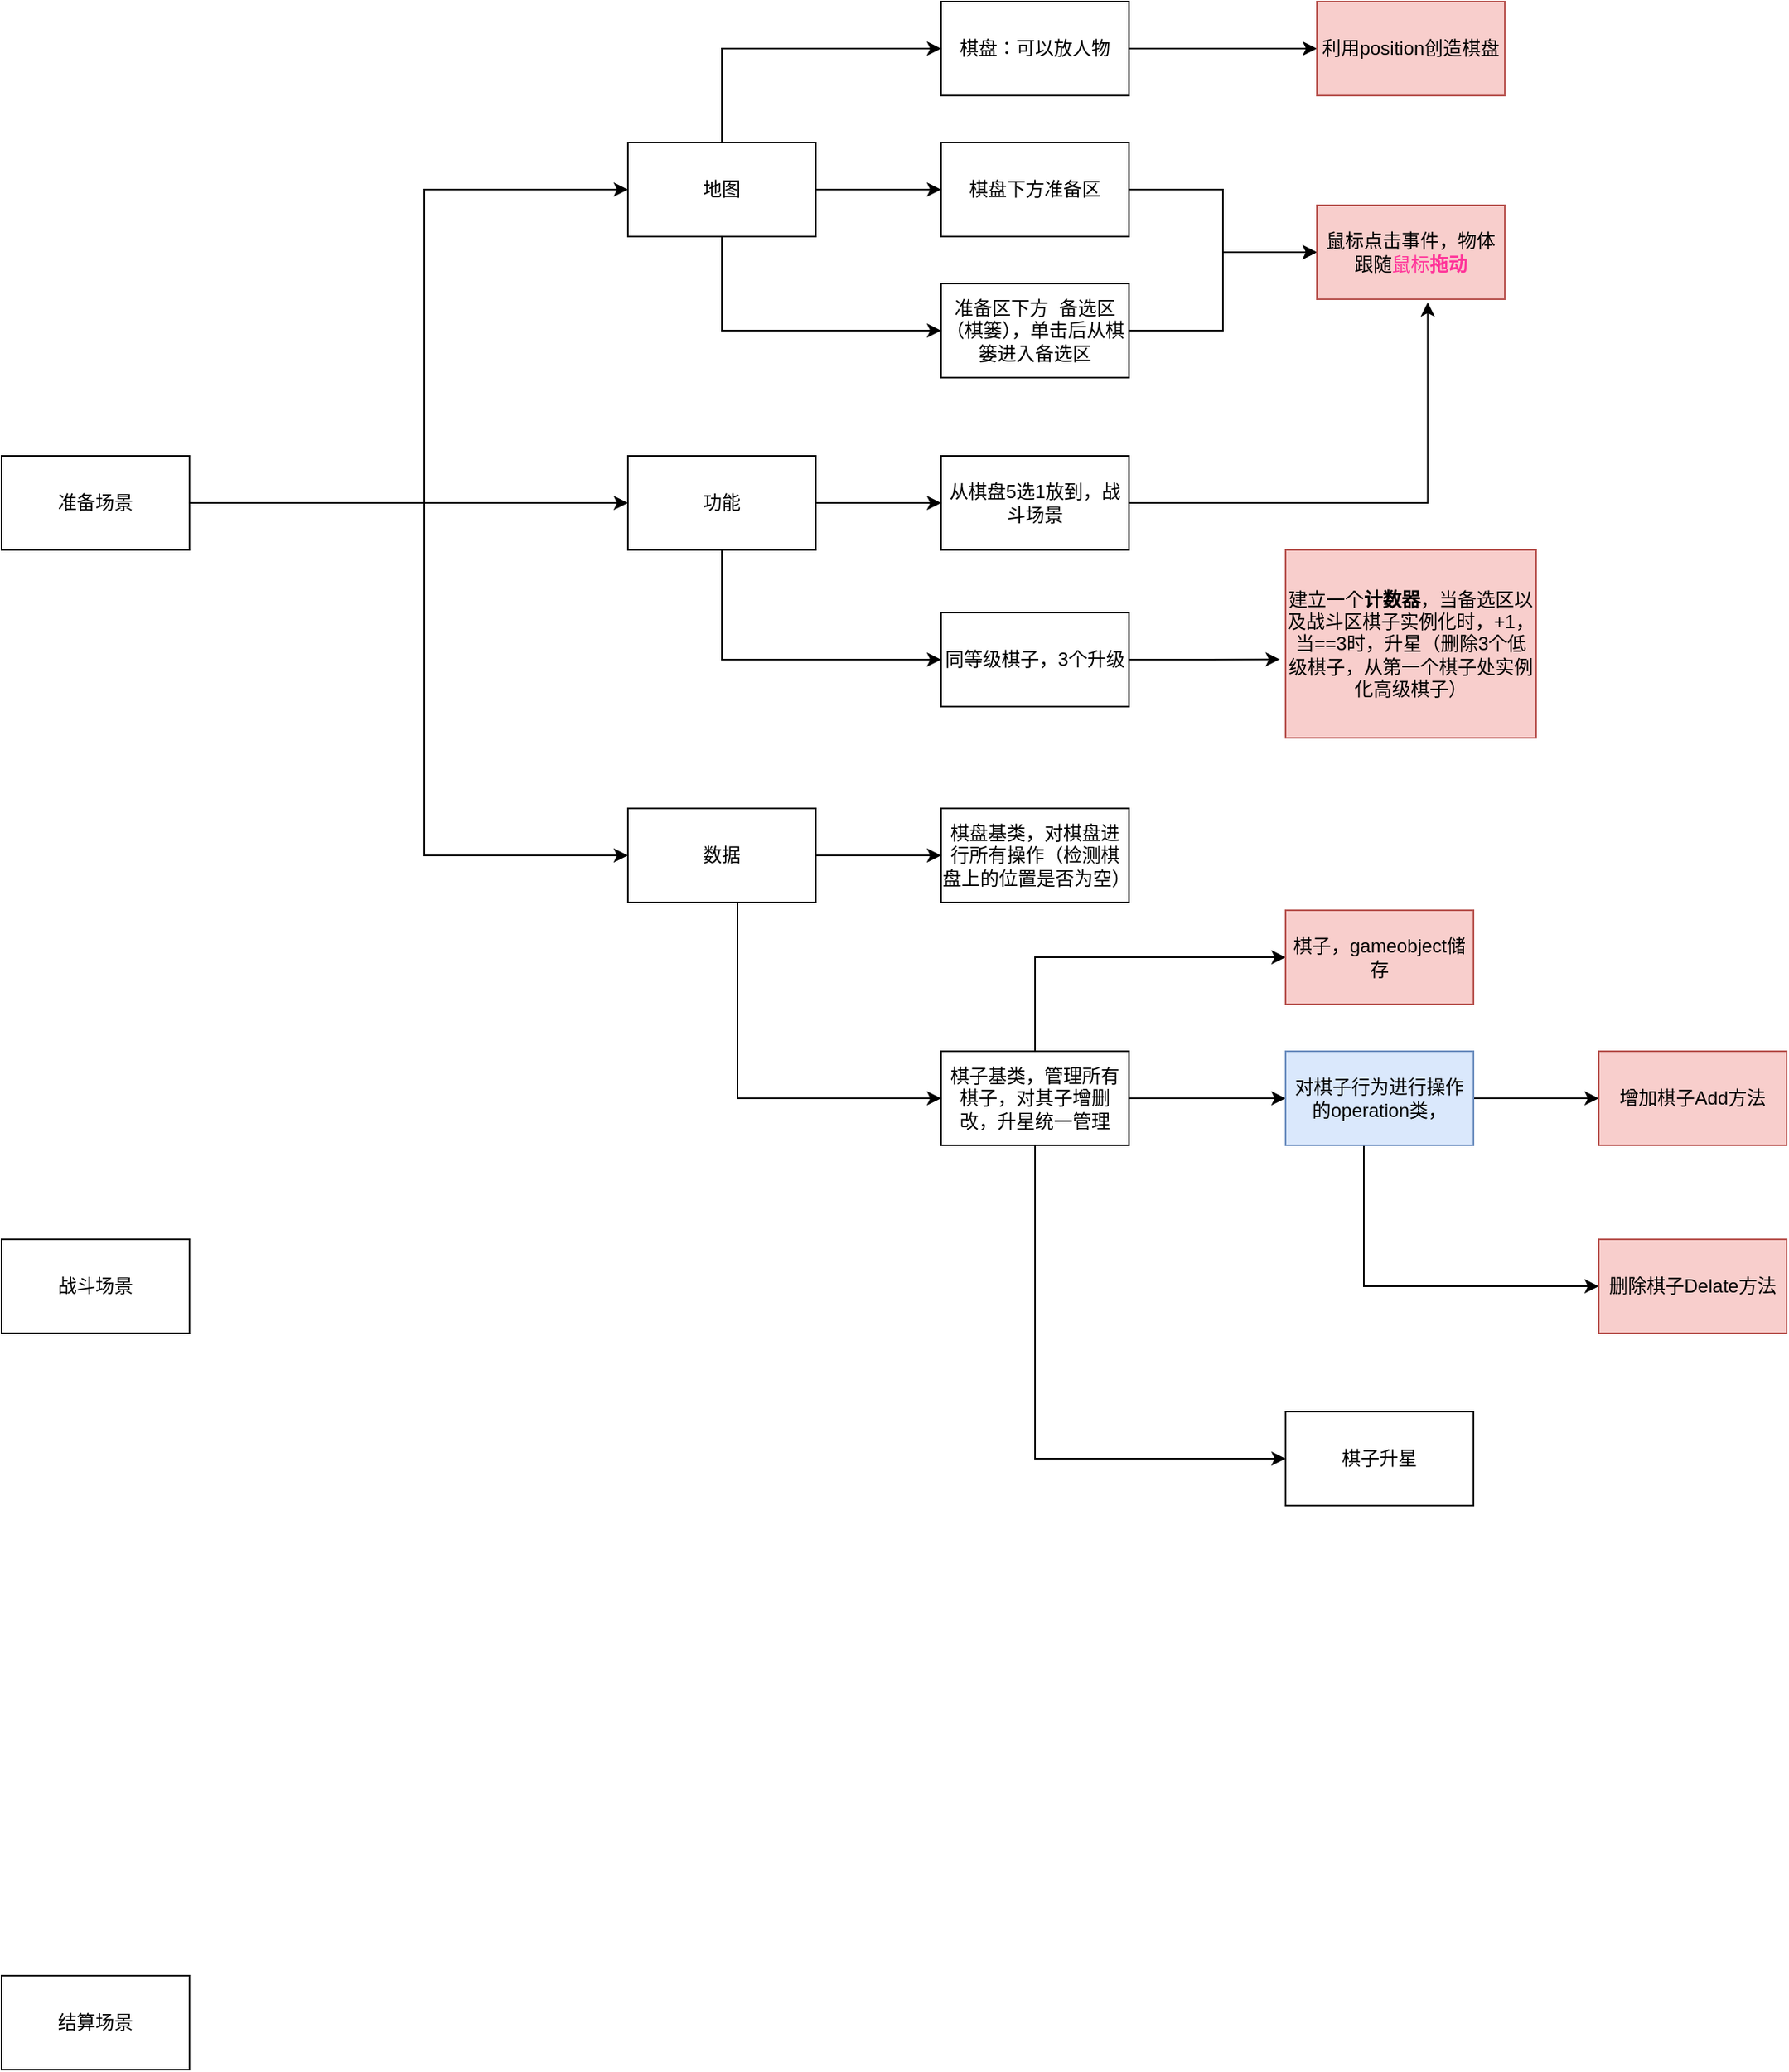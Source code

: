 <mxfile version="12.9.11" type="github">
  <diagram id="PfnLZ4Yy9IKL7zOPjLlb" name="第 1 页">
    <mxGraphModel dx="876" dy="547" grid="1" gridSize="10" guides="1" tooltips="1" connect="1" arrows="1" fold="1" page="1" pageScale="1" pageWidth="827" pageHeight="1169" math="0" shadow="0">
      <root>
        <mxCell id="0" />
        <mxCell id="1" parent="0" />
        <mxCell id="1bm16h6rQD7hzpxAUaoz-2" style="edgeStyle=orthogonalEdgeStyle;rounded=0;orthogonalLoop=1;jettySize=auto;html=1;entryX=0;entryY=0.5;entryDx=0;entryDy=0;" edge="1" parent="1" source="1bm16h6rQD7hzpxAUaoz-5" target="1bm16h6rQD7hzpxAUaoz-34">
          <mxGeometry relative="1" as="geometry">
            <Array as="points">
              <mxPoint x="440" y="330" />
              <mxPoint x="440" y="130" />
            </Array>
          </mxGeometry>
        </mxCell>
        <mxCell id="1bm16h6rQD7hzpxAUaoz-3" style="edgeStyle=orthogonalEdgeStyle;rounded=0;orthogonalLoop=1;jettySize=auto;html=1;entryX=0;entryY=0.5;entryDx=0;entryDy=0;" edge="1" parent="1" source="1bm16h6rQD7hzpxAUaoz-5" target="1bm16h6rQD7hzpxAUaoz-18">
          <mxGeometry relative="1" as="geometry">
            <Array as="points">
              <mxPoint x="440" y="330" />
              <mxPoint x="440" y="555" />
            </Array>
          </mxGeometry>
        </mxCell>
        <mxCell id="1bm16h6rQD7hzpxAUaoz-4" style="edgeStyle=orthogonalEdgeStyle;rounded=0;orthogonalLoop=1;jettySize=auto;html=1;entryX=0;entryY=0.5;entryDx=0;entryDy=0;" edge="1" parent="1" source="1bm16h6rQD7hzpxAUaoz-5" target="1bm16h6rQD7hzpxAUaoz-10">
          <mxGeometry relative="1" as="geometry">
            <Array as="points">
              <mxPoint x="380" y="330" />
              <mxPoint x="380" y="330" />
            </Array>
          </mxGeometry>
        </mxCell>
        <mxCell id="1bm16h6rQD7hzpxAUaoz-5" value="准备场景" style="rounded=0;whiteSpace=wrap;html=1;" vertex="1" parent="1">
          <mxGeometry x="170" y="300" width="120" height="60" as="geometry" />
        </mxCell>
        <mxCell id="1bm16h6rQD7hzpxAUaoz-6" value="战斗场景" style="rounded=0;whiteSpace=wrap;html=1;" vertex="1" parent="1">
          <mxGeometry x="170" y="800" width="120" height="60" as="geometry" />
        </mxCell>
        <mxCell id="1bm16h6rQD7hzpxAUaoz-7" value="结算场景" style="rounded=0;whiteSpace=wrap;html=1;" vertex="1" parent="1">
          <mxGeometry x="170" y="1270" width="120" height="60" as="geometry" />
        </mxCell>
        <mxCell id="1bm16h6rQD7hzpxAUaoz-8" value="" style="edgeStyle=orthogonalEdgeStyle;rounded=0;orthogonalLoop=1;jettySize=auto;html=1;" edge="1" parent="1" source="1bm16h6rQD7hzpxAUaoz-10" target="1bm16h6rQD7hzpxAUaoz-15">
          <mxGeometry relative="1" as="geometry" />
        </mxCell>
        <mxCell id="1bm16h6rQD7hzpxAUaoz-9" value="" style="edgeStyle=orthogonalEdgeStyle;rounded=0;orthogonalLoop=1;jettySize=auto;html=1;" edge="1" parent="1" source="1bm16h6rQD7hzpxAUaoz-10" target="1bm16h6rQD7hzpxAUaoz-12">
          <mxGeometry relative="1" as="geometry">
            <Array as="points">
              <mxPoint x="630" y="430" />
            </Array>
          </mxGeometry>
        </mxCell>
        <mxCell id="1bm16h6rQD7hzpxAUaoz-10" value="功能" style="rounded=0;whiteSpace=wrap;html=1;" vertex="1" parent="1">
          <mxGeometry x="570" y="300" width="120" height="60" as="geometry" />
        </mxCell>
        <mxCell id="1bm16h6rQD7hzpxAUaoz-11" style="edgeStyle=orthogonalEdgeStyle;rounded=0;orthogonalLoop=1;jettySize=auto;html=1;entryX=-0.023;entryY=0.582;entryDx=0;entryDy=0;entryPerimeter=0;" edge="1" parent="1" source="1bm16h6rQD7hzpxAUaoz-12" target="1bm16h6rQD7hzpxAUaoz-13">
          <mxGeometry relative="1" as="geometry" />
        </mxCell>
        <mxCell id="1bm16h6rQD7hzpxAUaoz-12" value="同等级棋子，3个升级" style="rounded=0;whiteSpace=wrap;html=1;" vertex="1" parent="1">
          <mxGeometry x="770" y="400" width="120" height="60" as="geometry" />
        </mxCell>
        <mxCell id="1bm16h6rQD7hzpxAUaoz-13" value="建立一个&lt;b&gt;计数器&lt;/b&gt;，当备选区以及战斗区棋子实例化时，+1，当==3时，升星（删除3个低级棋子，从第一个棋子处实例化高级棋子）" style="rounded=0;whiteSpace=wrap;html=1;fillColor=#f8cecc;strokeColor=#b85450;" vertex="1" parent="1">
          <mxGeometry x="990" y="360" width="160" height="120" as="geometry" />
        </mxCell>
        <mxCell id="1bm16h6rQD7hzpxAUaoz-14" style="edgeStyle=orthogonalEdgeStyle;rounded=0;orthogonalLoop=1;jettySize=auto;html=1;entryX=0.59;entryY=1.033;entryDx=0;entryDy=0;entryPerimeter=0;" edge="1" parent="1" source="1bm16h6rQD7hzpxAUaoz-15" target="1bm16h6rQD7hzpxAUaoz-39">
          <mxGeometry relative="1" as="geometry" />
        </mxCell>
        <mxCell id="1bm16h6rQD7hzpxAUaoz-15" value="从棋盘5选1放到，战斗场景" style="rounded=0;whiteSpace=wrap;html=1;" vertex="1" parent="1">
          <mxGeometry x="770" y="300" width="120" height="60" as="geometry" />
        </mxCell>
        <mxCell id="1bm16h6rQD7hzpxAUaoz-16" value="" style="edgeStyle=orthogonalEdgeStyle;rounded=0;orthogonalLoop=1;jettySize=auto;html=1;" edge="1" parent="1" source="1bm16h6rQD7hzpxAUaoz-18" target="1bm16h6rQD7hzpxAUaoz-30">
          <mxGeometry relative="1" as="geometry" />
        </mxCell>
        <mxCell id="1bm16h6rQD7hzpxAUaoz-17" value="" style="edgeStyle=orthogonalEdgeStyle;rounded=0;orthogonalLoop=1;jettySize=auto;html=1;" edge="1" parent="1" source="1bm16h6rQD7hzpxAUaoz-18" target="1bm16h6rQD7hzpxAUaoz-22">
          <mxGeometry relative="1" as="geometry">
            <Array as="points">
              <mxPoint x="640" y="710" />
            </Array>
          </mxGeometry>
        </mxCell>
        <mxCell id="1bm16h6rQD7hzpxAUaoz-18" value="数据" style="rounded=0;whiteSpace=wrap;html=1;" vertex="1" parent="1">
          <mxGeometry x="570" y="525" width="120" height="60" as="geometry" />
        </mxCell>
        <mxCell id="1bm16h6rQD7hzpxAUaoz-19" value="" style="edgeStyle=orthogonalEdgeStyle;rounded=0;orthogonalLoop=1;jettySize=auto;html=1;" edge="1" parent="1" source="1bm16h6rQD7hzpxAUaoz-22" target="1bm16h6rQD7hzpxAUaoz-29">
          <mxGeometry relative="1" as="geometry">
            <Array as="points">
              <mxPoint x="830" y="620" />
            </Array>
          </mxGeometry>
        </mxCell>
        <mxCell id="1bm16h6rQD7hzpxAUaoz-20" value="" style="edgeStyle=orthogonalEdgeStyle;rounded=0;orthogonalLoop=1;jettySize=auto;html=1;" edge="1" parent="1" source="1bm16h6rQD7hzpxAUaoz-22" target="1bm16h6rQD7hzpxAUaoz-26">
          <mxGeometry relative="1" as="geometry" />
        </mxCell>
        <mxCell id="1bm16h6rQD7hzpxAUaoz-21" value="" style="edgeStyle=orthogonalEdgeStyle;rounded=0;orthogonalLoop=1;jettySize=auto;html=1;" edge="1" parent="1" source="1bm16h6rQD7hzpxAUaoz-22" target="1bm16h6rQD7hzpxAUaoz-23">
          <mxGeometry relative="1" as="geometry">
            <Array as="points">
              <mxPoint x="830" y="940" />
            </Array>
          </mxGeometry>
        </mxCell>
        <mxCell id="1bm16h6rQD7hzpxAUaoz-22" value="棋子基类，管理所有棋子，对其子增删改，升星统一管理" style="rounded=0;whiteSpace=wrap;html=1;" vertex="1" parent="1">
          <mxGeometry x="770" y="680" width="120" height="60" as="geometry" />
        </mxCell>
        <mxCell id="1bm16h6rQD7hzpxAUaoz-23" value="棋子升星" style="rounded=0;whiteSpace=wrap;html=1;" vertex="1" parent="1">
          <mxGeometry x="990" y="910" width="120" height="60" as="geometry" />
        </mxCell>
        <mxCell id="1bm16h6rQD7hzpxAUaoz-24" value="" style="edgeStyle=orthogonalEdgeStyle;rounded=0;orthogonalLoop=1;jettySize=auto;html=1;" edge="1" parent="1" source="1bm16h6rQD7hzpxAUaoz-26" target="1bm16h6rQD7hzpxAUaoz-28">
          <mxGeometry relative="1" as="geometry" />
        </mxCell>
        <mxCell id="1bm16h6rQD7hzpxAUaoz-25" value="" style="edgeStyle=orthogonalEdgeStyle;rounded=0;orthogonalLoop=1;jettySize=auto;html=1;" edge="1" parent="1" source="1bm16h6rQD7hzpxAUaoz-26" target="1bm16h6rQD7hzpxAUaoz-27">
          <mxGeometry relative="1" as="geometry">
            <Array as="points">
              <mxPoint x="1040" y="830" />
            </Array>
          </mxGeometry>
        </mxCell>
        <mxCell id="1bm16h6rQD7hzpxAUaoz-26" value="对棋子行为进行操作的operation类，" style="rounded=0;whiteSpace=wrap;html=1;fillColor=#dae8fc;strokeColor=#6c8ebf;" vertex="1" parent="1">
          <mxGeometry x="990" y="680" width="120" height="60" as="geometry" />
        </mxCell>
        <mxCell id="1bm16h6rQD7hzpxAUaoz-27" value="删除棋子Delate方法" style="rounded=0;whiteSpace=wrap;html=1;fillColor=#f8cecc;strokeColor=#b85450;" vertex="1" parent="1">
          <mxGeometry x="1190" y="800" width="120" height="60" as="geometry" />
        </mxCell>
        <mxCell id="1bm16h6rQD7hzpxAUaoz-28" value="增加棋子Add方法" style="rounded=0;whiteSpace=wrap;html=1;fillColor=#f8cecc;strokeColor=#b85450;" vertex="1" parent="1">
          <mxGeometry x="1190" y="680" width="120" height="60" as="geometry" />
        </mxCell>
        <mxCell id="1bm16h6rQD7hzpxAUaoz-29" value="棋子，gameobject储存" style="rounded=0;whiteSpace=wrap;html=1;fillColor=#f8cecc;strokeColor=#b85450;" vertex="1" parent="1">
          <mxGeometry x="990" y="590" width="120" height="60" as="geometry" />
        </mxCell>
        <mxCell id="1bm16h6rQD7hzpxAUaoz-30" value="棋盘基类，对棋盘进行所有操作（检测棋盘上的位置是否为空）" style="rounded=0;whiteSpace=wrap;html=1;" vertex="1" parent="1">
          <mxGeometry x="770" y="525" width="120" height="60" as="geometry" />
        </mxCell>
        <mxCell id="1bm16h6rQD7hzpxAUaoz-31" value="" style="edgeStyle=orthogonalEdgeStyle;rounded=0;orthogonalLoop=1;jettySize=auto;html=1;" edge="1" parent="1" source="1bm16h6rQD7hzpxAUaoz-34" target="1bm16h6rQD7hzpxAUaoz-41">
          <mxGeometry relative="1" as="geometry">
            <Array as="points">
              <mxPoint x="630" y="40" />
            </Array>
          </mxGeometry>
        </mxCell>
        <mxCell id="1bm16h6rQD7hzpxAUaoz-32" value="" style="edgeStyle=orthogonalEdgeStyle;rounded=0;orthogonalLoop=1;jettySize=auto;html=1;" edge="1" parent="1" source="1bm16h6rQD7hzpxAUaoz-34" target="1bm16h6rQD7hzpxAUaoz-38">
          <mxGeometry relative="1" as="geometry" />
        </mxCell>
        <mxCell id="1bm16h6rQD7hzpxAUaoz-33" value="" style="edgeStyle=orthogonalEdgeStyle;rounded=0;orthogonalLoop=1;jettySize=auto;html=1;" edge="1" parent="1" source="1bm16h6rQD7hzpxAUaoz-34" target="1bm16h6rQD7hzpxAUaoz-36">
          <mxGeometry relative="1" as="geometry">
            <Array as="points">
              <mxPoint x="630" y="220" />
            </Array>
          </mxGeometry>
        </mxCell>
        <mxCell id="1bm16h6rQD7hzpxAUaoz-34" value="地图" style="rounded=0;whiteSpace=wrap;html=1;" vertex="1" parent="1">
          <mxGeometry x="570" y="100" width="120" height="60" as="geometry" />
        </mxCell>
        <mxCell id="1bm16h6rQD7hzpxAUaoz-35" style="edgeStyle=orthogonalEdgeStyle;rounded=0;orthogonalLoop=1;jettySize=auto;html=1;" edge="1" parent="1" source="1bm16h6rQD7hzpxAUaoz-36" target="1bm16h6rQD7hzpxAUaoz-39">
          <mxGeometry relative="1" as="geometry" />
        </mxCell>
        <mxCell id="1bm16h6rQD7hzpxAUaoz-36" value="准备区下方&amp;nbsp; 备选区（棋篓），单击后从棋篓进入备选区" style="rounded=0;whiteSpace=wrap;html=1;" vertex="1" parent="1">
          <mxGeometry x="770" y="190" width="120" height="60" as="geometry" />
        </mxCell>
        <mxCell id="1bm16h6rQD7hzpxAUaoz-37" value="" style="edgeStyle=orthogonalEdgeStyle;rounded=0;orthogonalLoop=1;jettySize=auto;html=1;" edge="1" parent="1" source="1bm16h6rQD7hzpxAUaoz-38" target="1bm16h6rQD7hzpxAUaoz-39">
          <mxGeometry relative="1" as="geometry" />
        </mxCell>
        <mxCell id="1bm16h6rQD7hzpxAUaoz-38" value="棋盘下方准备区" style="rounded=0;whiteSpace=wrap;html=1;" vertex="1" parent="1">
          <mxGeometry x="770" y="100" width="120" height="60" as="geometry" />
        </mxCell>
        <mxCell id="1bm16h6rQD7hzpxAUaoz-39" value="鼠标点击事件，物体跟随&lt;font color=&quot;#ff3399&quot;&gt;鼠标&lt;b&gt;拖动&lt;/b&gt;&lt;/font&gt;" style="rounded=0;whiteSpace=wrap;html=1;fillColor=#f8cecc;strokeColor=#b85450;" vertex="1" parent="1">
          <mxGeometry x="1010" y="140" width="120" height="60" as="geometry" />
        </mxCell>
        <mxCell id="1bm16h6rQD7hzpxAUaoz-40" value="" style="edgeStyle=orthogonalEdgeStyle;rounded=0;orthogonalLoop=1;jettySize=auto;html=1;" edge="1" parent="1" source="1bm16h6rQD7hzpxAUaoz-41" target="1bm16h6rQD7hzpxAUaoz-42">
          <mxGeometry relative="1" as="geometry" />
        </mxCell>
        <mxCell id="1bm16h6rQD7hzpxAUaoz-41" value="棋盘：可以放人物" style="rounded=0;whiteSpace=wrap;html=1;" vertex="1" parent="1">
          <mxGeometry x="770" y="10" width="120" height="60" as="geometry" />
        </mxCell>
        <mxCell id="1bm16h6rQD7hzpxAUaoz-42" value="利用position创造棋盘" style="rounded=0;whiteSpace=wrap;html=1;fillColor=#f8cecc;strokeColor=#b85450;" vertex="1" parent="1">
          <mxGeometry x="1010" y="10" width="120" height="60" as="geometry" />
        </mxCell>
      </root>
    </mxGraphModel>
  </diagram>
</mxfile>
